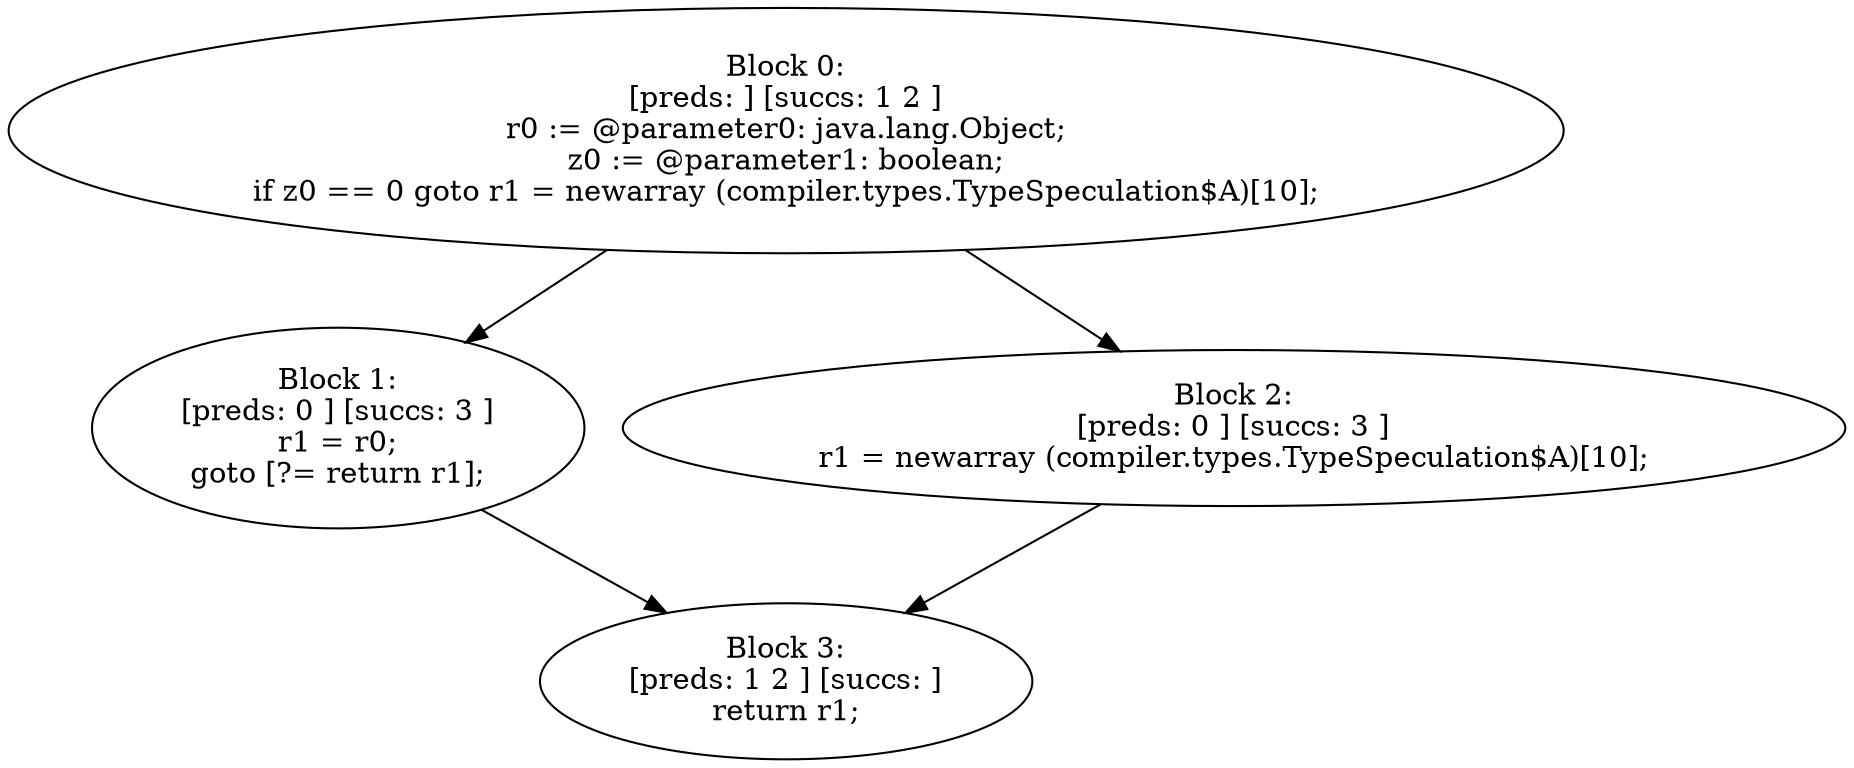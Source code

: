digraph "unitGraph" {
    "Block 0:
[preds: ] [succs: 1 2 ]
r0 := @parameter0: java.lang.Object;
z0 := @parameter1: boolean;
if z0 == 0 goto r1 = newarray (compiler.types.TypeSpeculation$A)[10];
"
    "Block 1:
[preds: 0 ] [succs: 3 ]
r1 = r0;
goto [?= return r1];
"
    "Block 2:
[preds: 0 ] [succs: 3 ]
r1 = newarray (compiler.types.TypeSpeculation$A)[10];
"
    "Block 3:
[preds: 1 2 ] [succs: ]
return r1;
"
    "Block 0:
[preds: ] [succs: 1 2 ]
r0 := @parameter0: java.lang.Object;
z0 := @parameter1: boolean;
if z0 == 0 goto r1 = newarray (compiler.types.TypeSpeculation$A)[10];
"->"Block 1:
[preds: 0 ] [succs: 3 ]
r1 = r0;
goto [?= return r1];
";
    "Block 0:
[preds: ] [succs: 1 2 ]
r0 := @parameter0: java.lang.Object;
z0 := @parameter1: boolean;
if z0 == 0 goto r1 = newarray (compiler.types.TypeSpeculation$A)[10];
"->"Block 2:
[preds: 0 ] [succs: 3 ]
r1 = newarray (compiler.types.TypeSpeculation$A)[10];
";
    "Block 1:
[preds: 0 ] [succs: 3 ]
r1 = r0;
goto [?= return r1];
"->"Block 3:
[preds: 1 2 ] [succs: ]
return r1;
";
    "Block 2:
[preds: 0 ] [succs: 3 ]
r1 = newarray (compiler.types.TypeSpeculation$A)[10];
"->"Block 3:
[preds: 1 2 ] [succs: ]
return r1;
";
}
